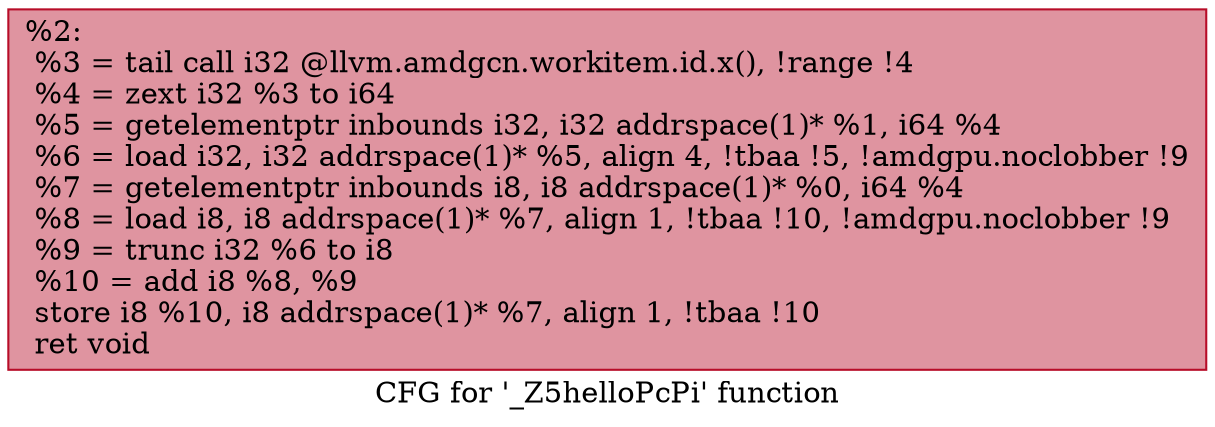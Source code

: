 digraph "CFG for '_Z5helloPcPi' function" {
	label="CFG for '_Z5helloPcPi' function";

	Node0x4fe9c10 [shape=record,color="#b70d28ff", style=filled, fillcolor="#b70d2870",label="{%2:\l  %3 = tail call i32 @llvm.amdgcn.workitem.id.x(), !range !4\l  %4 = zext i32 %3 to i64\l  %5 = getelementptr inbounds i32, i32 addrspace(1)* %1, i64 %4\l  %6 = load i32, i32 addrspace(1)* %5, align 4, !tbaa !5, !amdgpu.noclobber !9\l  %7 = getelementptr inbounds i8, i8 addrspace(1)* %0, i64 %4\l  %8 = load i8, i8 addrspace(1)* %7, align 1, !tbaa !10, !amdgpu.noclobber !9\l  %9 = trunc i32 %6 to i8\l  %10 = add i8 %8, %9\l  store i8 %10, i8 addrspace(1)* %7, align 1, !tbaa !10\l  ret void\l}"];
}
